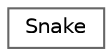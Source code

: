 digraph "Graphical Class Hierarchy"
{
 // LATEX_PDF_SIZE
  bgcolor="transparent";
  edge [fontname=Helvetica,fontsize=10,labelfontname=Helvetica,labelfontsize=10];
  node [fontname=Helvetica,fontsize=10,shape=box,height=0.2,width=0.4];
  rankdir="LR";
  Node0 [id="Node000000",label="Snake",height=0.2,width=0.4,color="grey40", fillcolor="white", style="filled",URL="$class_snake.html",tooltip="Класс для представления змеи в игре."];
}

